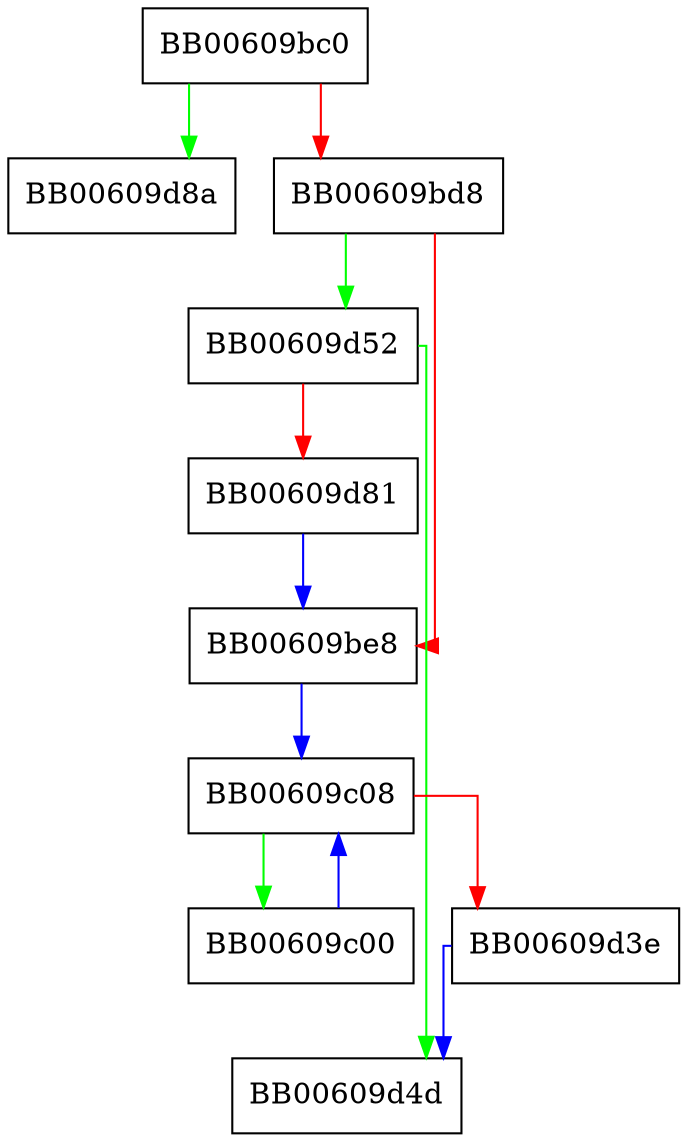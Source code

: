 digraph ocb_lookup_l {
  node [shape="box"];
  graph [splines=ortho];
  BB00609bc0 -> BB00609d8a [color="green"];
  BB00609bc0 -> BB00609bd8 [color="red"];
  BB00609bd8 -> BB00609d52 [color="green"];
  BB00609bd8 -> BB00609be8 [color="red"];
  BB00609be8 -> BB00609c08 [color="blue"];
  BB00609c00 -> BB00609c08 [color="blue"];
  BB00609c08 -> BB00609c00 [color="green"];
  BB00609c08 -> BB00609d3e [color="red"];
  BB00609d3e -> BB00609d4d [color="blue"];
  BB00609d52 -> BB00609d4d [color="green"];
  BB00609d52 -> BB00609d81 [color="red"];
  BB00609d81 -> BB00609be8 [color="blue"];
}